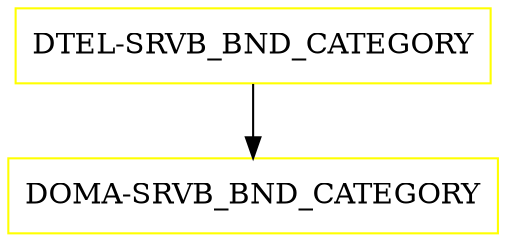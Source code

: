 digraph G {
  "DTEL-SRVB_BND_CATEGORY" [shape=box,color=yellow];
  "DOMA-SRVB_BND_CATEGORY" [shape=box,color=yellow,URL="./DOMA_SRVB_BND_CATEGORY.html"];
  "DTEL-SRVB_BND_CATEGORY" -> "DOMA-SRVB_BND_CATEGORY";
}
